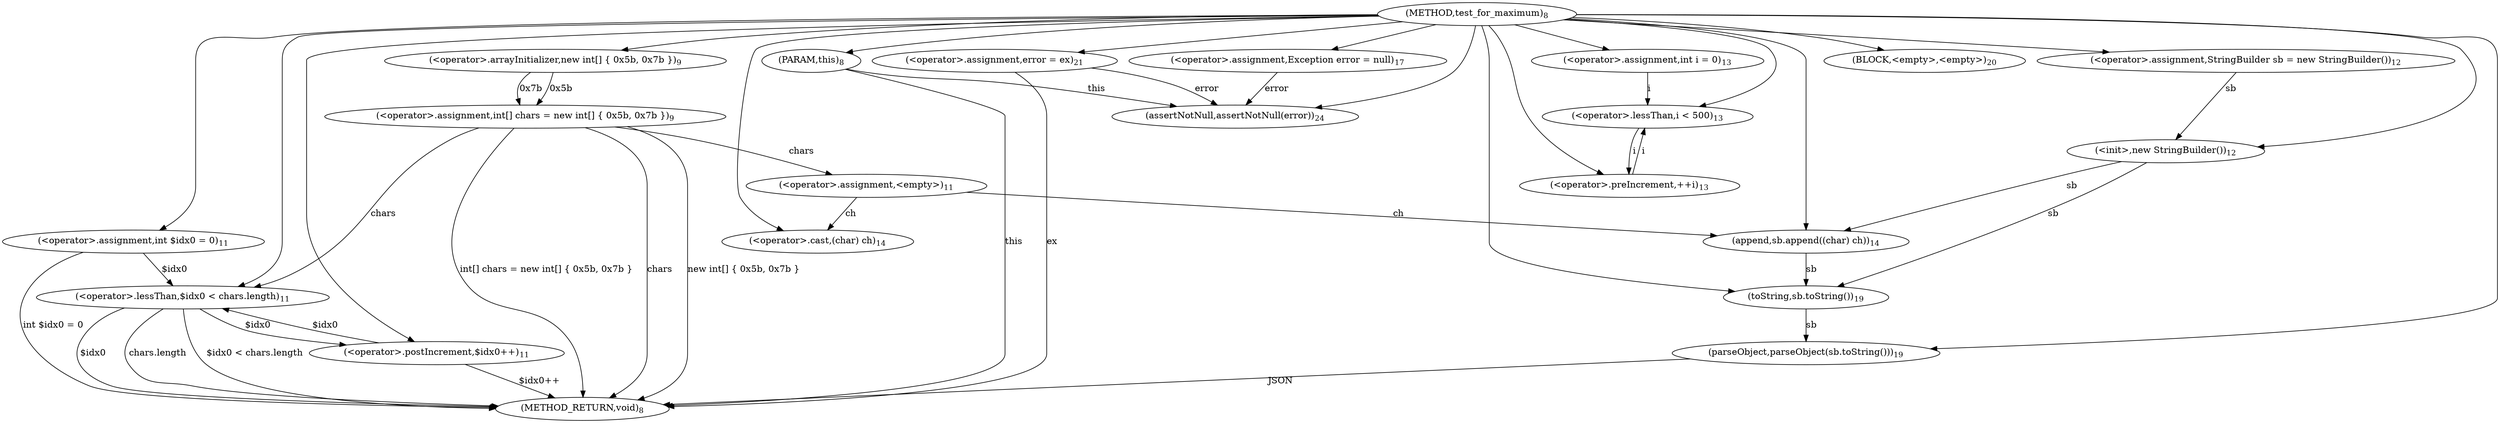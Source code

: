 digraph "test_for_maximum" {  
"9" [label = <(METHOD,test_for_maximum)<SUB>8</SUB>> ]
"77" [label = <(METHOD_RETURN,void)<SUB>8</SUB>> ]
"4" [label = <(PARAM,this)<SUB>8</SUB>> ]
"12" [label = <(&lt;operator&gt;.assignment,int[] chars = new int[] { 0x5b, 0x7b })<SUB>9</SUB>> ]
"12" [label = <(&lt;operator&gt;.assignment,int[] chars = new int[] { 0x5b, 0x7b })<SUB>9</SUB>> ]
"12" [label = <(&lt;operator&gt;.assignment,int[] chars = new int[] { 0x5b, 0x7b })<SUB>9</SUB>> ]
"19" [label = <(&lt;operator&gt;.assignment,int $idx0 = 0)<SUB>11</SUB>> ]
"22" [label = <(&lt;operator&gt;.lessThan,$idx0 &lt; chars.length)<SUB>11</SUB>> ]
"27" [label = <(&lt;operator&gt;.postIncrement,$idx0++)<SUB>11</SUB>> ]
"14" [label = <(&lt;operator&gt;.arrayInitializer,new int[] { 0x5b, 0x7b })<SUB>9</SUB>> ]
"14" [label = <(&lt;operator&gt;.arrayInitializer,new int[] { 0x5b, 0x7b })<SUB>9</SUB>> ]
"19" [label = <(&lt;operator&gt;.assignment,int $idx0 = 0)<SUB>11</SUB>> ]
"19" [label = <(&lt;operator&gt;.assignment,int $idx0 = 0)<SUB>11</SUB>> ]
"22" [label = <(&lt;operator&gt;.lessThan,$idx0 &lt; chars.length)<SUB>11</SUB>> ]
"22" [label = <(&lt;operator&gt;.lessThan,$idx0 &lt; chars.length)<SUB>11</SUB>> ]
"27" [label = <(&lt;operator&gt;.postIncrement,$idx0++)<SUB>11</SUB>> ]
"31" [label = <(&lt;operator&gt;.assignment,&lt;empty&gt;)<SUB>11</SUB>> ]
"37" [label = <(&lt;operator&gt;.assignment,StringBuilder sb = new StringBuilder())<SUB>12</SUB>> ]
"40" [label = <(&lt;init&gt;,new StringBuilder())<SUB>12</SUB>> ]
"59" [label = <(&lt;operator&gt;.assignment,Exception error = null)<SUB>17</SUB>> ]
"73" [label = <(assertNotNull,assertNotNull(error))<SUB>24</SUB>> ]
"31" [label = <(&lt;operator&gt;.assignment,&lt;empty&gt;)<SUB>11</SUB>> ]
"31" [label = <(&lt;operator&gt;.assignment,&lt;empty&gt;)<SUB>11</SUB>> ]
"37" [label = <(&lt;operator&gt;.assignment,StringBuilder sb = new StringBuilder())<SUB>12</SUB>> ]
"37" [label = <(&lt;operator&gt;.assignment,StringBuilder sb = new StringBuilder())<SUB>12</SUB>> ]
"40" [label = <(&lt;init&gt;,new StringBuilder())<SUB>12</SUB>> ]
"44" [label = <(&lt;operator&gt;.assignment,int i = 0)<SUB>13</SUB>> ]
"47" [label = <(&lt;operator&gt;.lessThan,i &lt; 500)<SUB>13</SUB>> ]
"50" [label = <(&lt;operator&gt;.preIncrement,++i)<SUB>13</SUB>> ]
"59" [label = <(&lt;operator&gt;.assignment,Exception error = null)<SUB>17</SUB>> ]
"59" [label = <(&lt;operator&gt;.assignment,Exception error = null)<SUB>17</SUB>> ]
"73" [label = <(assertNotNull,assertNotNull(error))<SUB>24</SUB>> ]
"73" [label = <(assertNotNull,assertNotNull(error))<SUB>24</SUB>> ]
"44" [label = <(&lt;operator&gt;.assignment,int i = 0)<SUB>13</SUB>> ]
"44" [label = <(&lt;operator&gt;.assignment,int i = 0)<SUB>13</SUB>> ]
"47" [label = <(&lt;operator&gt;.lessThan,i &lt; 500)<SUB>13</SUB>> ]
"47" [label = <(&lt;operator&gt;.lessThan,i &lt; 500)<SUB>13</SUB>> ]
"50" [label = <(&lt;operator&gt;.preIncrement,++i)<SUB>13</SUB>> ]
"53" [label = <(append,sb.append((char) ch))<SUB>14</SUB>> ]
"64" [label = <(parseObject,parseObject(sb.toString()))<SUB>19</SUB>> ]
"69" [label = <(BLOCK,&lt;empty&gt;,&lt;empty&gt;)<SUB>20</SUB>> ]
"53" [label = <(append,sb.append((char) ch))<SUB>14</SUB>> ]
"53" [label = <(append,sb.append((char) ch))<SUB>14</SUB>> ]
"64" [label = <(parseObject,parseObject(sb.toString()))<SUB>19</SUB>> ]
"64" [label = <(parseObject,parseObject(sb.toString()))<SUB>19</SUB>> ]
"70" [label = <(&lt;operator&gt;.assignment,error = ex)<SUB>21</SUB>> ]
"55" [label = <(&lt;operator&gt;.cast,(char) ch)<SUB>14</SUB>> ]
"55" [label = <(&lt;operator&gt;.cast,(char) ch)<SUB>14</SUB>> ]
"66" [label = <(toString,sb.toString())<SUB>19</SUB>> ]
"70" [label = <(&lt;operator&gt;.assignment,error = ex)<SUB>21</SUB>> ]
"70" [label = <(&lt;operator&gt;.assignment,error = ex)<SUB>21</SUB>> ]
  "4" -> "77"  [ label = "this"] 
  "12" -> "77"  [ label = "chars"] 
  "12" -> "77"  [ label = "new int[] { 0x5b, 0x7b }"] 
  "12" -> "77"  [ label = "int[] chars = new int[] { 0x5b, 0x7b }"] 
  "19" -> "77"  [ label = "int $idx0 = 0"] 
  "22" -> "77"  [ label = "$idx0"] 
  "22" -> "77"  [ label = "chars.length"] 
  "22" -> "77"  [ label = "$idx0 &lt; chars.length"] 
  "27" -> "77"  [ label = "$idx0++"] 
  "70" -> "77"  [ label = "ex"] 
  "64" -> "77"  [ label = "JSON"] 
  "9" -> "4" 
  "14" -> "12"  [ label = "0x5b"] 
  "14" -> "12"  [ label = "0x7b"] 
  "9" -> "19" 
  "9" -> "14" 
  "19" -> "22"  [ label = "$idx0"] 
  "27" -> "22"  [ label = "$idx0"] 
  "9" -> "22" 
  "12" -> "22"  [ label = "chars"] 
  "22" -> "27"  [ label = "$idx0"] 
  "9" -> "27" 
  "12" -> "31"  [ label = "chars"] 
  "9" -> "37" 
  "9" -> "59" 
  "37" -> "40"  [ label = "sb"] 
  "9" -> "40" 
  "9" -> "44" 
  "4" -> "73"  [ label = "this"] 
  "9" -> "73" 
  "59" -> "73"  [ label = "error"] 
  "70" -> "73"  [ label = "error"] 
  "44" -> "47"  [ label = "i"] 
  "50" -> "47"  [ label = "i"] 
  "9" -> "47" 
  "47" -> "50"  [ label = "i"] 
  "9" -> "50" 
  "9" -> "69" 
  "40" -> "53"  [ label = "sb"] 
  "9" -> "53" 
  "31" -> "53"  [ label = "ch"] 
  "9" -> "64" 
  "66" -> "64"  [ label = "sb"] 
  "9" -> "70" 
  "9" -> "55" 
  "31" -> "55"  [ label = "ch"] 
  "40" -> "66"  [ label = "sb"] 
  "53" -> "66"  [ label = "sb"] 
  "9" -> "66" 
}
